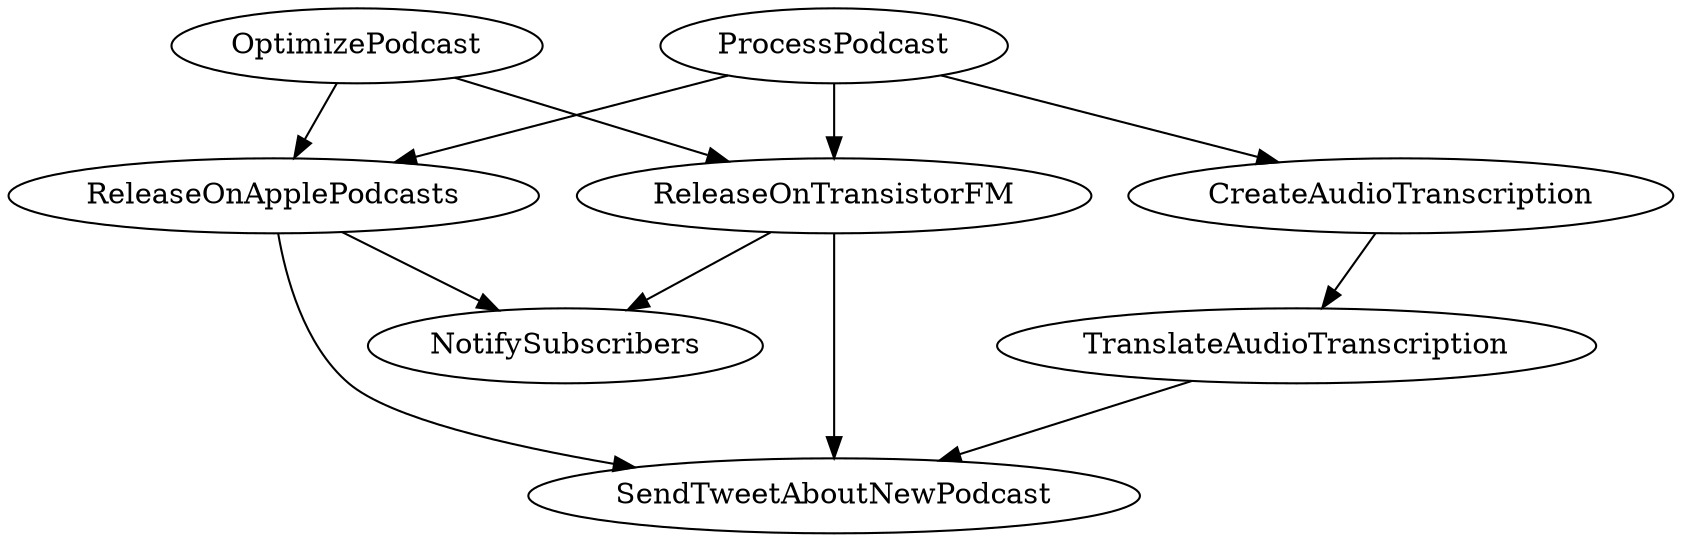 digraph G {
    ProcessPodcast -> ReleaseOnApplePodcasts;
    ProcessPodcast -> ReleaseOnTransistorFM;
    ProcessPodcast -> CreateAudioTranscription;
    OptimizePodcast -> ReleaseOnApplePodcasts;
    OptimizePodcast -> ReleaseOnTransistorFM;
    ReleaseOnTransistorFM -> SendTweetAboutNewPodcast;
    ReleaseOnTransistorFM -> NotifySubscribers;
    ReleaseOnApplePodcasts -> NotifySubscribers;
    ReleaseOnApplePodcasts -> SendTweetAboutNewPodcast;
    CreateAudioTranscription -> TranslateAudioTranscription;
    TranslateAudioTranscription -> SendTweetAboutNewPodcast;
}